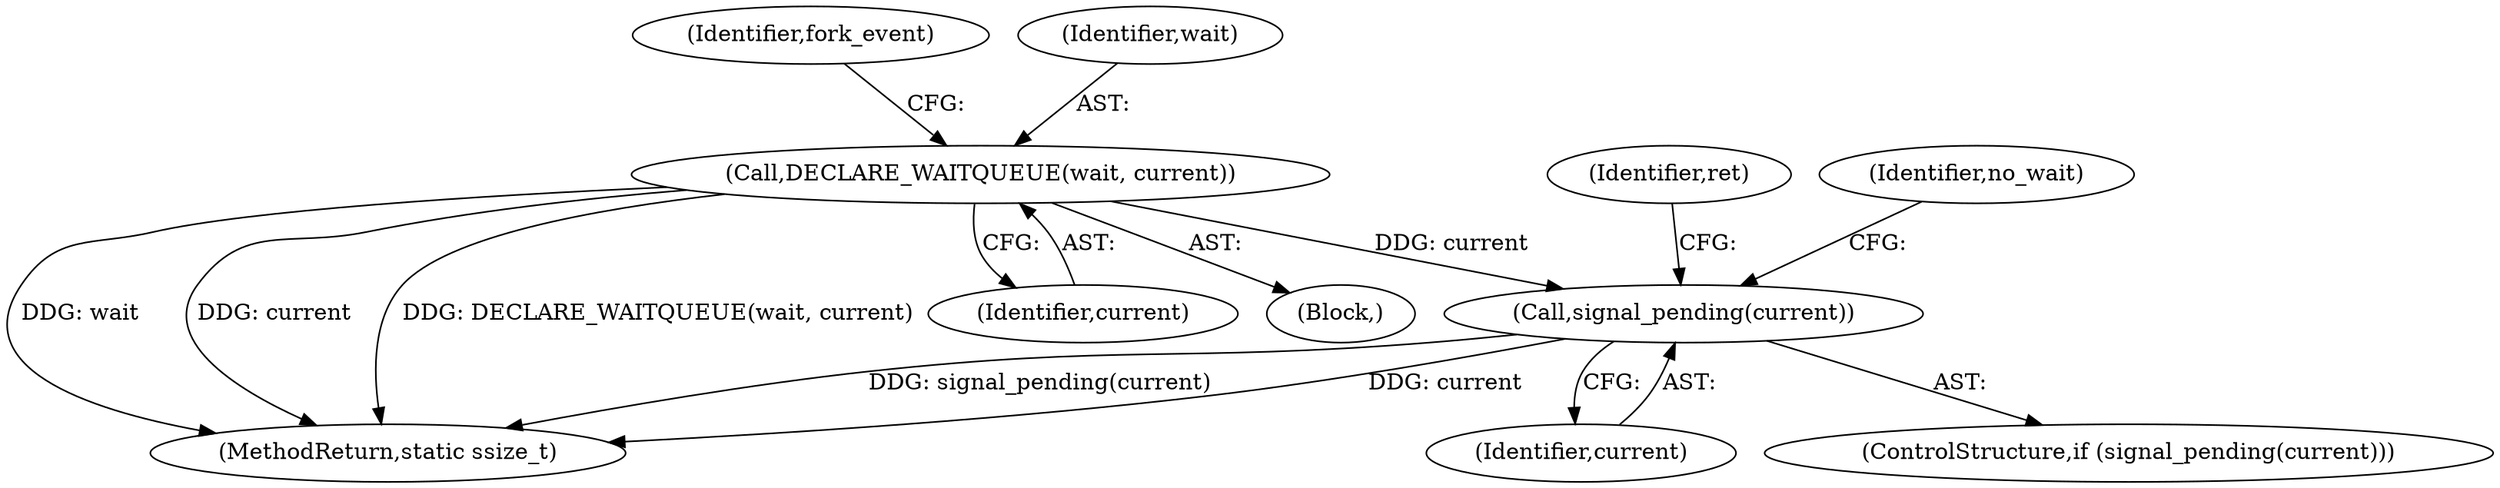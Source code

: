 digraph "0_linux_384632e67e0829deb8015ee6ad916b180049d252@API" {
"1000296" [label="(Call,signal_pending(current))"];
"1000116" [label="(Call,DECLARE_WAITQUEUE(wait, current))"];
"1000121" [label="(Identifier,fork_event)"];
"1000116" [label="(Call,DECLARE_WAITQUEUE(wait, current))"];
"1000114" [label="(Block,)"];
"1000423" [label="(MethodReturn,static ssize_t)"];
"1000300" [label="(Identifier,ret)"];
"1000297" [label="(Identifier,current)"];
"1000118" [label="(Identifier,current)"];
"1000295" [label="(ControlStructure,if (signal_pending(current)))"];
"1000296" [label="(Call,signal_pending(current))"];
"1000117" [label="(Identifier,wait)"];
"1000305" [label="(Identifier,no_wait)"];
"1000296" -> "1000295"  [label="AST: "];
"1000296" -> "1000297"  [label="CFG: "];
"1000297" -> "1000296"  [label="AST: "];
"1000300" -> "1000296"  [label="CFG: "];
"1000305" -> "1000296"  [label="CFG: "];
"1000296" -> "1000423"  [label="DDG: signal_pending(current)"];
"1000296" -> "1000423"  [label="DDG: current"];
"1000116" -> "1000296"  [label="DDG: current"];
"1000116" -> "1000114"  [label="AST: "];
"1000116" -> "1000118"  [label="CFG: "];
"1000117" -> "1000116"  [label="AST: "];
"1000118" -> "1000116"  [label="AST: "];
"1000121" -> "1000116"  [label="CFG: "];
"1000116" -> "1000423"  [label="DDG: wait"];
"1000116" -> "1000423"  [label="DDG: current"];
"1000116" -> "1000423"  [label="DDG: DECLARE_WAITQUEUE(wait, current)"];
}
